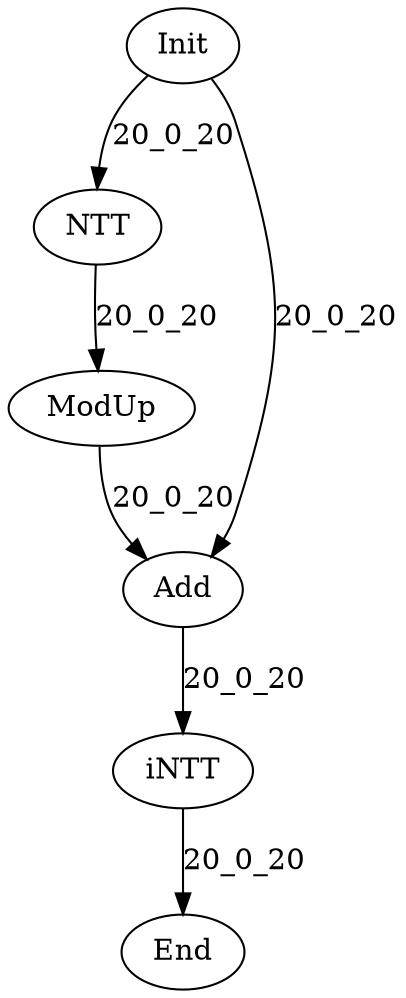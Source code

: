 digraph G {
Init[label="Init"];
End[label="End"];
NTT[label="NTT"];
iNTT[label="iNTT"];
Add[label="Add"];
ModUp[label="ModUp"];
Init -> NTT[label="20_0_20"];
NTT -> ModUp[label="20_0_20"];
ModUp -> Add[label="20_0_20"];
Init -> Add[label="20_0_20"];
Add -> iNTT[label="20_0_20"];
iNTT -> End[label="20_0_20"];
}